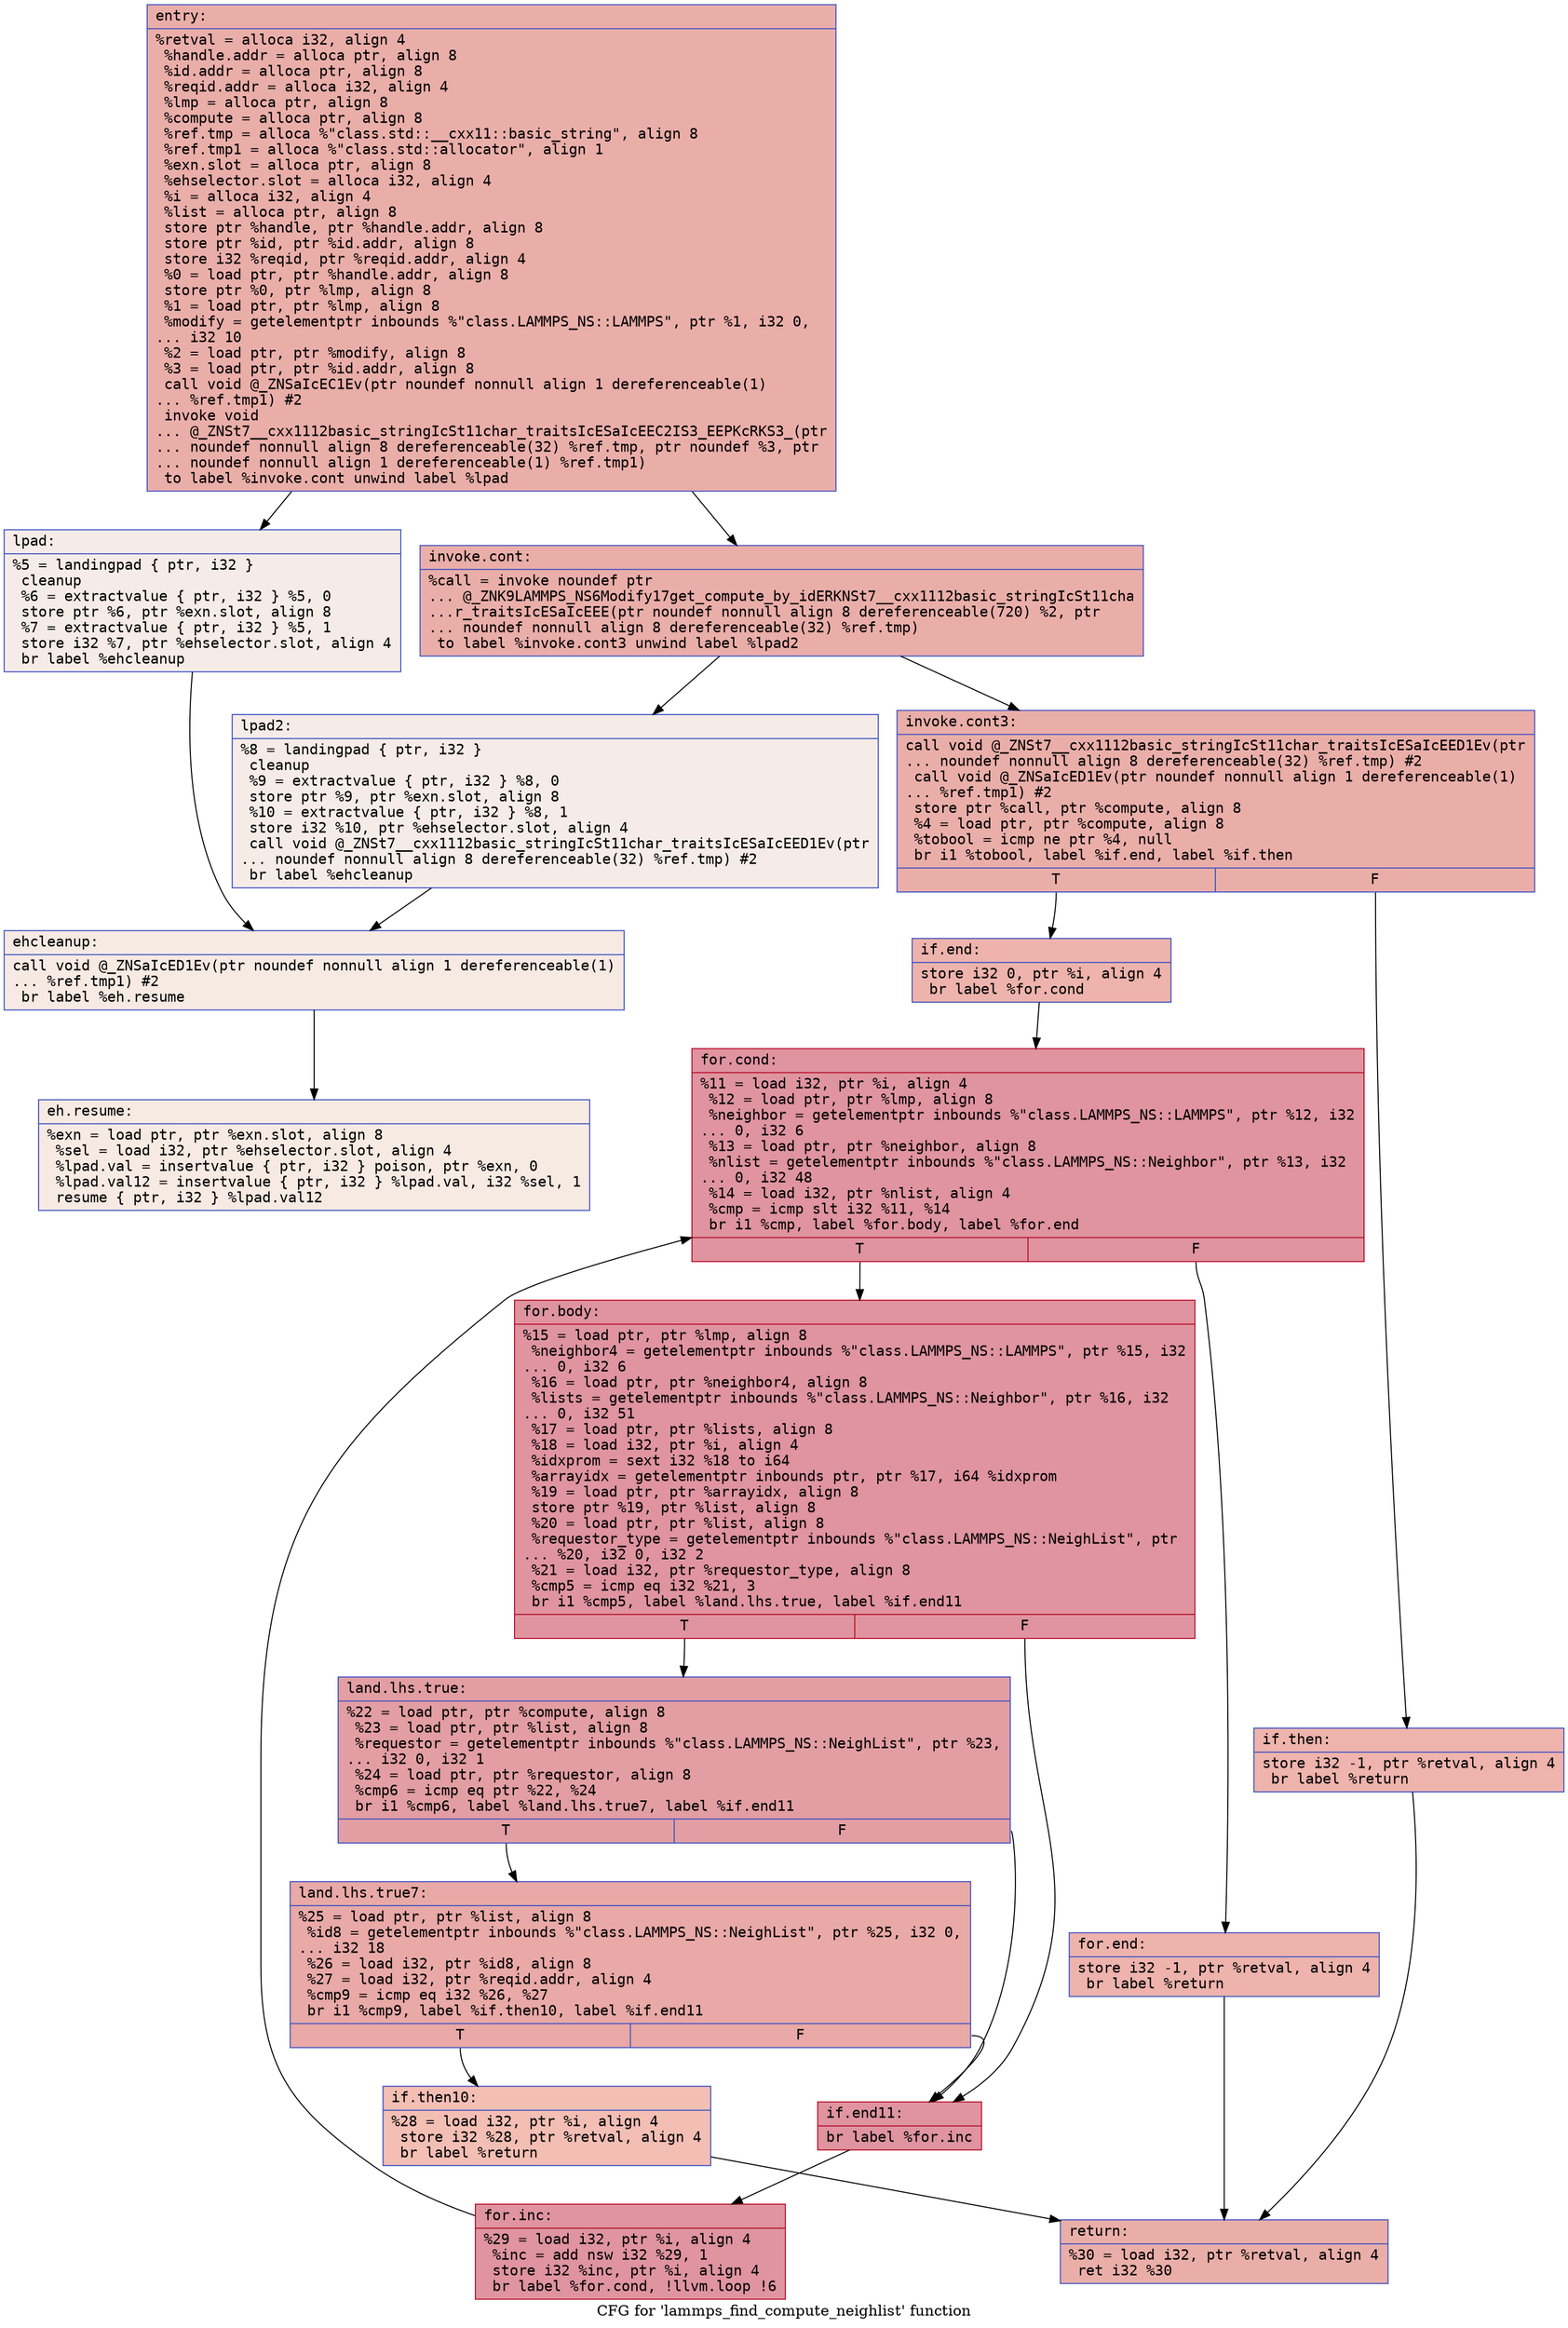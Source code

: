 digraph "CFG for 'lammps_find_compute_neighlist' function" {
	label="CFG for 'lammps_find_compute_neighlist' function";

	Node0x55bdf80e7800 [shape=record,color="#3d50c3ff", style=filled, fillcolor="#d0473d70" fontname="Courier",label="{entry:\l|  %retval = alloca i32, align 4\l  %handle.addr = alloca ptr, align 8\l  %id.addr = alloca ptr, align 8\l  %reqid.addr = alloca i32, align 4\l  %lmp = alloca ptr, align 8\l  %compute = alloca ptr, align 8\l  %ref.tmp = alloca %\"class.std::__cxx11::basic_string\", align 8\l  %ref.tmp1 = alloca %\"class.std::allocator\", align 1\l  %exn.slot = alloca ptr, align 8\l  %ehselector.slot = alloca i32, align 4\l  %i = alloca i32, align 4\l  %list = alloca ptr, align 8\l  store ptr %handle, ptr %handle.addr, align 8\l  store ptr %id, ptr %id.addr, align 8\l  store i32 %reqid, ptr %reqid.addr, align 4\l  %0 = load ptr, ptr %handle.addr, align 8\l  store ptr %0, ptr %lmp, align 8\l  %1 = load ptr, ptr %lmp, align 8\l  %modify = getelementptr inbounds %\"class.LAMMPS_NS::LAMMPS\", ptr %1, i32 0,\l... i32 10\l  %2 = load ptr, ptr %modify, align 8\l  %3 = load ptr, ptr %id.addr, align 8\l  call void @_ZNSaIcEC1Ev(ptr noundef nonnull align 1 dereferenceable(1)\l... %ref.tmp1) #2\l  invoke void\l... @_ZNSt7__cxx1112basic_stringIcSt11char_traitsIcESaIcEEC2IS3_EEPKcRKS3_(ptr\l... noundef nonnull align 8 dereferenceable(32) %ref.tmp, ptr noundef %3, ptr\l... noundef nonnull align 1 dereferenceable(1) %ref.tmp1)\l          to label %invoke.cont unwind label %lpad\l}"];
	Node0x55bdf80e7800 -> Node0x55bdf80e8840[tooltip="entry -> invoke.cont\nProbability 100.00%" ];
	Node0x55bdf80e7800 -> Node0x55bdf80e88c0[tooltip="entry -> lpad\nProbability 0.00%" ];
	Node0x55bdf80e8840 [shape=record,color="#3d50c3ff", style=filled, fillcolor="#d0473d70" fontname="Courier",label="{invoke.cont:\l|  %call = invoke noundef ptr\l... @_ZNK9LAMMPS_NS6Modify17get_compute_by_idERKNSt7__cxx1112basic_stringIcSt11cha\l...r_traitsIcESaIcEEE(ptr noundef nonnull align 8 dereferenceable(720) %2, ptr\l... noundef nonnull align 8 dereferenceable(32) %ref.tmp)\l          to label %invoke.cont3 unwind label %lpad2\l}"];
	Node0x55bdf80e8840 -> Node0x55bdf80e87f0[tooltip="invoke.cont -> invoke.cont3\nProbability 100.00%" ];
	Node0x55bdf80e8840 -> Node0x55bdf80e8b60[tooltip="invoke.cont -> lpad2\nProbability 0.00%" ];
	Node0x55bdf80e87f0 [shape=record,color="#3d50c3ff", style=filled, fillcolor="#d0473d70" fontname="Courier",label="{invoke.cont3:\l|  call void @_ZNSt7__cxx1112basic_stringIcSt11char_traitsIcESaIcEED1Ev(ptr\l... noundef nonnull align 8 dereferenceable(32) %ref.tmp) #2\l  call void @_ZNSaIcED1Ev(ptr noundef nonnull align 1 dereferenceable(1)\l... %ref.tmp1) #2\l  store ptr %call, ptr %compute, align 8\l  %4 = load ptr, ptr %compute, align 8\l  %tobool = icmp ne ptr %4, null\l  br i1 %tobool, label %if.end, label %if.then\l|{<s0>T|<s1>F}}"];
	Node0x55bdf80e87f0:s0 -> Node0x55bdf80e9160[tooltip="invoke.cont3 -> if.end\nProbability 62.50%" ];
	Node0x55bdf80e87f0:s1 -> Node0x55bdf80e91d0[tooltip="invoke.cont3 -> if.then\nProbability 37.50%" ];
	Node0x55bdf80e91d0 [shape=record,color="#3d50c3ff", style=filled, fillcolor="#d8564670" fontname="Courier",label="{if.then:\l|  store i32 -1, ptr %retval, align 4\l  br label %return\l}"];
	Node0x55bdf80e91d0 -> Node0x55bdf80e7f20[tooltip="if.then -> return\nProbability 100.00%" ];
	Node0x55bdf80e88c0 [shape=record,color="#3d50c3ff", style=filled, fillcolor="#ead5c970" fontname="Courier",label="{lpad:\l|  %5 = landingpad \{ ptr, i32 \}\l          cleanup\l  %6 = extractvalue \{ ptr, i32 \} %5, 0\l  store ptr %6, ptr %exn.slot, align 8\l  %7 = extractvalue \{ ptr, i32 \} %5, 1\l  store i32 %7, ptr %ehselector.slot, align 4\l  br label %ehcleanup\l}"];
	Node0x55bdf80e88c0 -> Node0x55bdf80e9830[tooltip="lpad -> ehcleanup\nProbability 100.00%" ];
	Node0x55bdf80e8b60 [shape=record,color="#3d50c3ff", style=filled, fillcolor="#ead5c970" fontname="Courier",label="{lpad2:\l|  %8 = landingpad \{ ptr, i32 \}\l          cleanup\l  %9 = extractvalue \{ ptr, i32 \} %8, 0\l  store ptr %9, ptr %exn.slot, align 8\l  %10 = extractvalue \{ ptr, i32 \} %8, 1\l  store i32 %10, ptr %ehselector.slot, align 4\l  call void @_ZNSt7__cxx1112basic_stringIcSt11char_traitsIcESaIcEED1Ev(ptr\l... noundef nonnull align 8 dereferenceable(32) %ref.tmp) #2\l  br label %ehcleanup\l}"];
	Node0x55bdf80e8b60 -> Node0x55bdf80e9830[tooltip="lpad2 -> ehcleanup\nProbability 100.00%" ];
	Node0x55bdf80e9830 [shape=record,color="#3d50c3ff", style=filled, fillcolor="#eed0c070" fontname="Courier",label="{ehcleanup:\l|  call void @_ZNSaIcED1Ev(ptr noundef nonnull align 1 dereferenceable(1)\l... %ref.tmp1) #2\l  br label %eh.resume\l}"];
	Node0x55bdf80e9830 -> Node0x55bdf80e9de0[tooltip="ehcleanup -> eh.resume\nProbability 100.00%" ];
	Node0x55bdf80e9160 [shape=record,color="#3d50c3ff", style=filled, fillcolor="#d6524470" fontname="Courier",label="{if.end:\l|  store i32 0, ptr %i, align 4\l  br label %for.cond\l}"];
	Node0x55bdf80e9160 -> Node0x55bdf80e9f40[tooltip="if.end -> for.cond\nProbability 100.00%" ];
	Node0x55bdf80e9f40 [shape=record,color="#b70d28ff", style=filled, fillcolor="#b70d2870" fontname="Courier",label="{for.cond:\l|  %11 = load i32, ptr %i, align 4\l  %12 = load ptr, ptr %lmp, align 8\l  %neighbor = getelementptr inbounds %\"class.LAMMPS_NS::LAMMPS\", ptr %12, i32\l... 0, i32 6\l  %13 = load ptr, ptr %neighbor, align 8\l  %nlist = getelementptr inbounds %\"class.LAMMPS_NS::Neighbor\", ptr %13, i32\l... 0, i32 48\l  %14 = load i32, ptr %nlist, align 4\l  %cmp = icmp slt i32 %11, %14\l  br i1 %cmp, label %for.body, label %for.end\l|{<s0>T|<s1>F}}"];
	Node0x55bdf80e9f40:s0 -> Node0x55bdf80ea490[tooltip="for.cond -> for.body\nProbability 96.88%" ];
	Node0x55bdf80e9f40:s1 -> Node0x55bdf80ea510[tooltip="for.cond -> for.end\nProbability 3.12%" ];
	Node0x55bdf80ea490 [shape=record,color="#b70d28ff", style=filled, fillcolor="#b70d2870" fontname="Courier",label="{for.body:\l|  %15 = load ptr, ptr %lmp, align 8\l  %neighbor4 = getelementptr inbounds %\"class.LAMMPS_NS::LAMMPS\", ptr %15, i32\l... 0, i32 6\l  %16 = load ptr, ptr %neighbor4, align 8\l  %lists = getelementptr inbounds %\"class.LAMMPS_NS::Neighbor\", ptr %16, i32\l... 0, i32 51\l  %17 = load ptr, ptr %lists, align 8\l  %18 = load i32, ptr %i, align 4\l  %idxprom = sext i32 %18 to i64\l  %arrayidx = getelementptr inbounds ptr, ptr %17, i64 %idxprom\l  %19 = load ptr, ptr %arrayidx, align 8\l  store ptr %19, ptr %list, align 8\l  %20 = load ptr, ptr %list, align 8\l  %requestor_type = getelementptr inbounds %\"class.LAMMPS_NS::NeighList\", ptr\l... %20, i32 0, i32 2\l  %21 = load i32, ptr %requestor_type, align 8\l  %cmp5 = icmp eq i32 %21, 3\l  br i1 %cmp5, label %land.lhs.true, label %if.end11\l|{<s0>T|<s1>F}}"];
	Node0x55bdf80ea490:s0 -> Node0x55bdf80eaf80[tooltip="for.body -> land.lhs.true\nProbability 50.00%" ];
	Node0x55bdf80ea490:s1 -> Node0x55bdf80eb000[tooltip="for.body -> if.end11\nProbability 50.00%" ];
	Node0x55bdf80eaf80 [shape=record,color="#3d50c3ff", style=filled, fillcolor="#be242e70" fontname="Courier",label="{land.lhs.true:\l|  %22 = load ptr, ptr %compute, align 8\l  %23 = load ptr, ptr %list, align 8\l  %requestor = getelementptr inbounds %\"class.LAMMPS_NS::NeighList\", ptr %23,\l... i32 0, i32 1\l  %24 = load ptr, ptr %requestor, align 8\l  %cmp6 = icmp eq ptr %22, %24\l  br i1 %cmp6, label %land.lhs.true7, label %if.end11\l|{<s0>T|<s1>F}}"];
	Node0x55bdf80eaf80:s0 -> Node0x55bdf80eb4b0[tooltip="land.lhs.true -> land.lhs.true7\nProbability 37.50%" ];
	Node0x55bdf80eaf80:s1 -> Node0x55bdf80eb000[tooltip="land.lhs.true -> if.end11\nProbability 62.50%" ];
	Node0x55bdf80eb4b0 [shape=record,color="#3d50c3ff", style=filled, fillcolor="#ca3b3770" fontname="Courier",label="{land.lhs.true7:\l|  %25 = load ptr, ptr %list, align 8\l  %id8 = getelementptr inbounds %\"class.LAMMPS_NS::NeighList\", ptr %25, i32 0,\l... i32 18\l  %26 = load i32, ptr %id8, align 8\l  %27 = load i32, ptr %reqid.addr, align 4\l  %cmp9 = icmp eq i32 %26, %27\l  br i1 %cmp9, label %if.then10, label %if.end11\l|{<s0>T|<s1>F}}"];
	Node0x55bdf80eb4b0:s0 -> Node0x55bdf80eb8f0[tooltip="land.lhs.true7 -> if.then10\nProbability 3.12%" ];
	Node0x55bdf80eb4b0:s1 -> Node0x55bdf80eb000[tooltip="land.lhs.true7 -> if.end11\nProbability 96.88%" ];
	Node0x55bdf80eb8f0 [shape=record,color="#3d50c3ff", style=filled, fillcolor="#e36c5570" fontname="Courier",label="{if.then10:\l|  %28 = load i32, ptr %i, align 4\l  store i32 %28, ptr %retval, align 4\l  br label %return\l}"];
	Node0x55bdf80eb8f0 -> Node0x55bdf80e7f20[tooltip="if.then10 -> return\nProbability 100.00%" ];
	Node0x55bdf80eb000 [shape=record,color="#b70d28ff", style=filled, fillcolor="#b70d2870" fontname="Courier",label="{if.end11:\l|  br label %for.inc\l}"];
	Node0x55bdf80eb000 -> Node0x55bdf80ebbb0[tooltip="if.end11 -> for.inc\nProbability 100.00%" ];
	Node0x55bdf80ebbb0 [shape=record,color="#b70d28ff", style=filled, fillcolor="#b70d2870" fontname="Courier",label="{for.inc:\l|  %29 = load i32, ptr %i, align 4\l  %inc = add nsw i32 %29, 1\l  store i32 %inc, ptr %i, align 4\l  br label %for.cond, !llvm.loop !6\l}"];
	Node0x55bdf80ebbb0 -> Node0x55bdf80e9f40[tooltip="for.inc -> for.cond\nProbability 100.00%" ];
	Node0x55bdf80ea510 [shape=record,color="#3d50c3ff", style=filled, fillcolor="#d6524470" fontname="Courier",label="{for.end:\l|  store i32 -1, ptr %retval, align 4\l  br label %return\l}"];
	Node0x55bdf80ea510 -> Node0x55bdf80e7f20[tooltip="for.end -> return\nProbability 100.00%" ];
	Node0x55bdf80e7f20 [shape=record,color="#3d50c3ff", style=filled, fillcolor="#d0473d70" fontname="Courier",label="{return:\l|  %30 = load i32, ptr %retval, align 4\l  ret i32 %30\l}"];
	Node0x55bdf80e9de0 [shape=record,color="#3d50c3ff", style=filled, fillcolor="#eed0c070" fontname="Courier",label="{eh.resume:\l|  %exn = load ptr, ptr %exn.slot, align 8\l  %sel = load i32, ptr %ehselector.slot, align 4\l  %lpad.val = insertvalue \{ ptr, i32 \} poison, ptr %exn, 0\l  %lpad.val12 = insertvalue \{ ptr, i32 \} %lpad.val, i32 %sel, 1\l  resume \{ ptr, i32 \} %lpad.val12\l}"];
}

